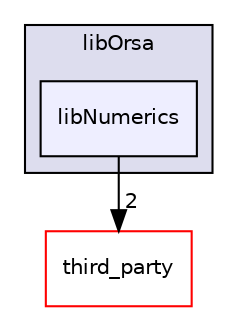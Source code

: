 digraph "src/third_party/orsa-fundamental_1.0/src/libOrsa/libNumerics" {
  compound=true
  node [ fontsize="10", fontname="Helvetica"];
  edge [ labelfontsize="10", labelfontname="Helvetica"];
  subgraph clusterdir_71f19c5c742a2e99bd24c6f780db6125 {
    graph [ bgcolor="#ddddee", pencolor="black", label="libOrsa" fontname="Helvetica", fontsize="10", URL="dir_71f19c5c742a2e99bd24c6f780db6125.html"]
  dir_994f68efe243450d2bb6bc78fd21ee9c [shape=box, label="libNumerics", style="filled", fillcolor="#eeeeff", pencolor="black", URL="dir_994f68efe243450d2bb6bc78fd21ee9c.html"];
  }
  dir_4a27f9e785ec53a1db7bb603f435ba9e [shape=box label="third_party" fillcolor="white" style="filled" color="red" URL="dir_4a27f9e785ec53a1db7bb603f435ba9e.html"];
  dir_994f68efe243450d2bb6bc78fd21ee9c->dir_4a27f9e785ec53a1db7bb603f435ba9e [headlabel="2", labeldistance=1.5 headhref="dir_000020_000023.html"];
}
